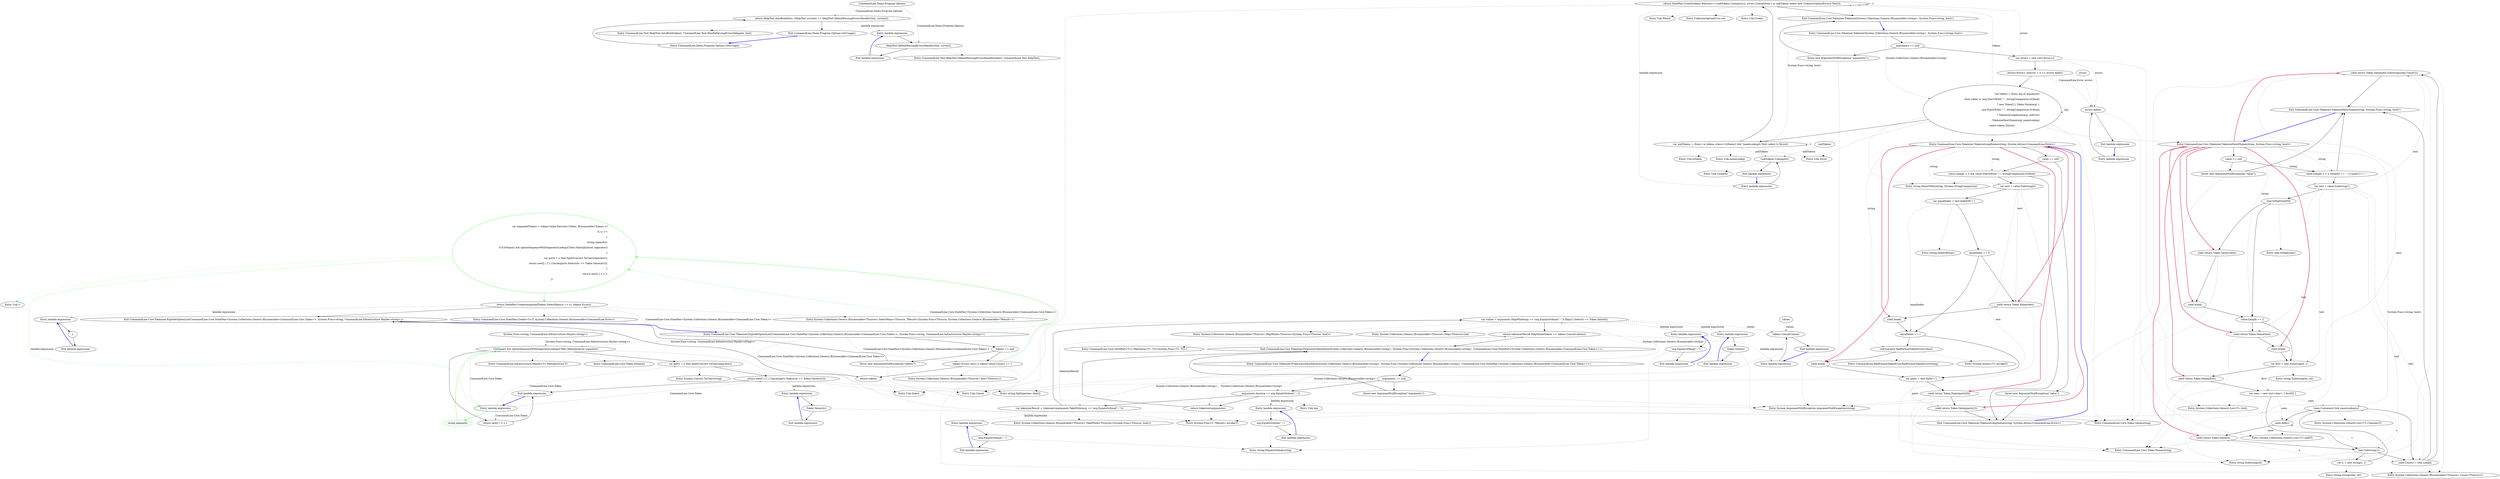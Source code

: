 digraph  {
n8 [label="CommandLine.Demo.Program.Options", span=""];
n0 [label="Entry CommandLine.Demo.Program.Options.GetUsage()", span="91-91", cluster="CommandLine.Demo.Program.Options.GetUsage()"];
n1 [label="return HelpText.AutoBuild(this, (HelpText current) => HelpText.DefaultParsingErrorsHandler(this, current));", span="93-93", cluster="CommandLine.Demo.Program.Options.GetUsage()"];
n2 [label="Exit CommandLine.Demo.Program.Options.GetUsage()", span="91-91", cluster="CommandLine.Demo.Program.Options.GetUsage()"];
n3 [label="Entry CommandLine.Text.HelpText.AutoBuild(object, CommandLine.Text.HandleParsingErrorsDelegate, bool)", span="215-215", cluster="CommandLine.Text.HelpText.AutoBuild(object, CommandLine.Text.HandleParsingErrorsDelegate, bool)"];
n4 [label="Entry lambda expression", span="93-93", cluster="lambda expression"];
n5 [label="HelpText.DefaultParsingErrorsHandler(this, current)", span="93-93", cluster="lambda expression"];
n6 [label="Exit lambda expression", span="93-93", cluster="lambda expression"];
n7 [label="Entry CommandLine.Text.HelpText.DefaultParsingErrorsHandler(object, CommandLine.Text.HelpText)", span="254-254", cluster="CommandLine.Text.HelpText.DefaultParsingErrorsHandler(object, CommandLine.Text.HelpText)"];
d67 [label="var expandedTokens = tokens.Value.Pairwise<Token, IEnumerable<Token>>(\r\n                (f, s) =>\r\n                    {\r\n                        string separator;\r\n                        if (f.IsName() && optionSequenceWithSeparatorLookup(f.Text).MatchJust(out separator))\r\n                        {\r\n                            var parts = s.Text.Split(Convert.ToChar(separator));\r\n                            return new[] { f }.Concat(parts.Select(str => Token.Value(str)));\r\n                        }\r\n                        return new[] { f, s };\r\n                    })", span="59-69", cluster="CommandLine.Core.Tokenizer.ExplodeOptionList(CommandLine.Core.StatePair<System.Collections.Generic.IEnumerable<CommandLine.Core.Token>>, System.Func<string, CommandLine.Infrastructure.Maybe<string>>)", color=green, community=0];
d62 [label="Entry CommandLine.Core.Tokenizer.ExplodeOptionList(CommandLine.Core.StatePair<System.Collections.Generic.IEnumerable<CommandLine.Core.Token>>, System.Func<string, CommandLine.Infrastructure.Maybe<string>>)", span="48-48", cluster="CommandLine.Core.Tokenizer.ExplodeOptionList(CommandLine.Core.StatePair<System.Collections.Generic.IEnumerable<CommandLine.Core.Token>>, System.Func<string, CommandLine.Infrastructure.Maybe<string>>)"];
d65 [label="tokens.Errors.Any() || tokens.Value.Count() == 1", span="54-54", cluster="CommandLine.Core.Tokenizer.ExplodeOptionList(CommandLine.Core.StatePair<System.Collections.Generic.IEnumerable<CommandLine.Core.Token>>, System.Func<string, CommandLine.Infrastructure.Maybe<string>>)"];
d68 [label="return StatePair.Create(expandedTokens.SelectMany(x => x), tokens.Errors);", span="71-71", cluster="CommandLine.Core.Tokenizer.ExplodeOptionList(CommandLine.Core.StatePair<System.Collections.Generic.IEnumerable<CommandLine.Core.Token>>, System.Func<string, CommandLine.Infrastructure.Maybe<string>>)"];
d72 [label="Entry Unk.>", span="", cluster="Unk.>"];
d75 [label="Entry lambda expression", span="60-69", cluster="lambda expression"];
d76 [label="string separator", span="62-62", cluster="lambda expression", color=green, community=0];
d77 [label="f.IsName() && optionSequenceWithSeparatorLookup(f.Text).MatchJust(out separator)", span="63-63", cluster="lambda expression"];
d69 [label="Exit CommandLine.Core.Tokenizer.ExplodeOptionList(CommandLine.Core.StatePair<System.Collections.Generic.IEnumerable<CommandLine.Core.Token>>, System.Func<string, CommandLine.Infrastructure.Maybe<string>>)", span="48-48", cluster="CommandLine.Core.Tokenizer.ExplodeOptionList(CommandLine.Core.StatePair<System.Collections.Generic.IEnumerable<CommandLine.Core.Token>>, System.Func<string, CommandLine.Infrastructure.Maybe<string>>)"];
d63 [label="tokens == null", span="52-52", cluster="CommandLine.Core.Tokenizer.ExplodeOptionList(CommandLine.Core.StatePair<System.Collections.Generic.IEnumerable<CommandLine.Core.Token>>, System.Func<string, CommandLine.Infrastructure.Maybe<string>>)"];
d66 [label="return tokens;", span="56-56", cluster="CommandLine.Core.Tokenizer.ExplodeOptionList(CommandLine.Core.StatePair<System.Collections.Generic.IEnumerable<CommandLine.Core.Token>>, System.Func<string, CommandLine.Infrastructure.Maybe<string>>)"];
d70 [label="Entry System.Collections.Generic.IEnumerable<TSource>.Any<TSource>()", span="0-0", cluster="System.Collections.Generic.IEnumerable<TSource>.Any<TSource>()"];
d71 [label="Entry System.Collections.Generic.IEnumerable<TSource>.Count<TSource>()", span="0-0", cluster="System.Collections.Generic.IEnumerable<TSource>.Count<TSource>()"];
d73 [label="Entry System.Collections.Generic.IEnumerable<TSource>.SelectMany<TSource, TResult>(System.Func<TSource, System.Collections.Generic.IEnumerable<TResult>>)", span="0-0", cluster="System.Collections.Generic.IEnumerable<TSource>.SelectMany<TSource, TResult>(System.Func<TSource, System.Collections.Generic.IEnumerable<TResult>>)"];
d74 [label="Entry CommandLine.Core.StatePair.Create<T>(T, System.Collections.Generic.IEnumerable<CommandLine.Error>)", span="61-61", cluster="CommandLine.Core.StatePair.Create<T>(T, System.Collections.Generic.IEnumerable<CommandLine.Error>)"];
d89 [label="Entry lambda expression", span="71-71", cluster="lambda expression"];
d81 [label="Exit lambda expression", span="60-69", cluster="lambda expression"];
d78 [label="var parts = s.Text.Split(Convert.ToChar(separator))", span="65-65", cluster="lambda expression"];
d79 [label="return new[] { f }.Concat(parts.Select(str => Token.Value(str)));", span="66-66", cluster="lambda expression"];
d80 [label="return new[] { f, s };", span="68-68", cluster="lambda expression"];
d140 [label="System.Func<string, CommandLine.Infrastructure.Maybe<string>>", span=""];
d82 [label="Entry CommandLine.Core.Token.IsName()", span="72-72", cluster="CommandLine.Core.Token.IsName()"];
d41 [label="Entry System.Func<T, TResult>.Invoke(T)", span="0-0", cluster="System.Func<T, TResult>.Invoke(T)"];
d83 [label="Entry CommandLine.Infrastructure.Maybe<T>.MatchJust(out T)", span="31-31", cluster="CommandLine.Infrastructure.Maybe<T>.MatchJust(out T)"];
d64 [label="throw new ArgumentNullException(''tokens'');", span="52-52", cluster="CommandLine.Core.Tokenizer.ExplodeOptionList(CommandLine.Core.StatePair<System.Collections.Generic.IEnumerable<CommandLine.Core.Token>>, System.Func<string, CommandLine.Infrastructure.Maybe<string>>)"];
d111 [label="yield return Token.Value(text.Substring(seen.Count()));", span="119-119", cluster="CommandLine.Core.Tokenizer.TokenizeShortName(string, System.Func<string, bool>)"];
d110 [label="seen.Count() < text.Length", span="117-117", cluster="CommandLine.Core.Tokenizer.TokenizeShortName(string, System.Func<string, bool>)"];
d91 [label="Exit lambda expression", span="71-71", cluster="lambda expression"];
d90 [label=x, span="71-71", cluster="lambda expression"];
d84 [label="Entry System.Convert.ToChar(string)", span="0-0", cluster="System.Convert.ToChar(string)"];
d85 [label="Entry string.Split(params char[])", span="0-0", cluster="string.Split(params char[])"];
d44 [label="Entry Unk.Select", span="", cluster="Unk.Select"];
d20 [label="Entry Unk.Concat", span="", cluster="Unk.Concat"];
d86 [label="Entry lambda expression", span="66-66", cluster="lambda expression"];
d34 [label="var tokenizerResult = tokenizer(arguments.TakeWhile(arg => !arg.EqualsOrdinal(''--'')))", span="41-41", cluster="CommandLine.Core.Tokenizer.PreprocessDashDash(System.Collections.Generic.IEnumerable<string>, System.Func<System.Collections.Generic.IEnumerable<string>, CommandLine.Core.StatePair<System.Collections.Generic.IEnumerable<CommandLine.Core.Token>>>)"];
d37 [label="return tokenizer(arguments);", span="45-45", cluster="CommandLine.Core.Tokenizer.PreprocessDashDash(System.Collections.Generic.IEnumerable<string>, System.Func<System.Collections.Generic.IEnumerable<string>, CommandLine.Core.StatePair<System.Collections.Generic.IEnumerable<CommandLine.Core.Token>>>)"];
d107 [label="!seen.Contains(c) && nameLookup(n)", span="107-107", cluster="CommandLine.Core.Tokenizer.TokenizeShortName(string, System.Func<string, bool>)"];
d9 [label="Entry System.ArgumentNullException.ArgumentNullException(string)", span="0-0", cluster="System.ArgumentNullException.ArgumentNullException(string)"];
d14 [label="Entry CommandLine.Core.Tokenizer.TokenizeShortName(string, System.Func<string, bool>)", span="74-74", cluster="CommandLine.Core.Tokenizer.TokenizeShortName(string, System.Func<string, bool>)"];
d95 [label="var text = value.Substring(1)", span="85-85", cluster="CommandLine.Core.Tokenizer.TokenizeShortName(string, System.Func<string, bool>)"];
d104 [label="var seen = new List<char> { first[0] }", span="102-102", cluster="CommandLine.Core.Tokenizer.TokenizeShortName(string, System.Func<string, bool>)"];
d112 [label="Exit CommandLine.Core.Tokenizer.TokenizeShortName(string, System.Func<string, bool>)", span="74-74", cluster="CommandLine.Core.Tokenizer.TokenizeShortName(string, System.Func<string, bool>)"];
d113 [label="Entry string.Substring(int)", span="0-0", cluster="string.Substring(int)"];
d12 [label="Entry CommandLine.Core.Token.Value(string)", span="26-26", cluster="CommandLine.Core.Token.Value(string)"];
d105 [label="text.Substring(1)", span="104-104", cluster="CommandLine.Core.Tokenizer.TokenizeShortName(string, System.Func<string, bool>)"];
d130 [label="var parts = text.Split('=')", span="147-147", cluster="CommandLine.Core.Tokenizer.TokenizeLongName(string, System.Action<CommandLine.Error>)"];
d35 [label="var values = arguments.SkipWhile(arg => !arg.EqualsOrdinal(''--'')).Skip(1).Select(t => Token.Value(t))", span="42-42", cluster="CommandLine.Core.Tokenizer.PreprocessDashDash(System.Collections.Generic.IEnumerable<string>, System.Func<System.Collections.Generic.IEnumerable<string>, CommandLine.Core.StatePair<System.Collections.Generic.IEnumerable<CommandLine.Core.Token>>>)"];
d7 [label="return StatePair.Create(tokens.Where(x=>!unkTokens.Contains(x)), errors.Concat(from t in unkTokens select new UnknownOptionError(t.Text)));", span="30-30", cluster="CommandLine.Core.Tokenizer.Tokenize(System.Collections.Generic.IEnumerable<string>, System.Func<string, bool>)"];
d60 [label="tokens.Concat(values)", span="43-43", cluster="lambda expression"];
d88 [label="Exit lambda expression", span="66-66", cluster="lambda expression"];
d87 [label="Token.Value(str)", span="66-66", cluster="lambda expression"];
d30 [label="Entry CommandLine.Core.Tokenizer.PreprocessDashDash(System.Collections.Generic.IEnumerable<string>, System.Func<System.Collections.Generic.IEnumerable<string>, CommandLine.Core.StatePair<System.Collections.Generic.IEnumerable<CommandLine.Core.Token>>>)", span="33-33", cluster="CommandLine.Core.Tokenizer.PreprocessDashDash(System.Collections.Generic.IEnumerable<string>, System.Func<System.Collections.Generic.IEnumerable<string>, CommandLine.Core.StatePair<System.Collections.Generic.IEnumerable<CommandLine.Core.Token>>>)"];
d33 [label="arguments.Any(arg => arg.EqualsOrdinal(''--''))", span="39-39", cluster="CommandLine.Core.Tokenizer.PreprocessDashDash(System.Collections.Generic.IEnumerable<string>, System.Func<System.Collections.Generic.IEnumerable<string>, CommandLine.Core.StatePair<System.Collections.Generic.IEnumerable<CommandLine.Core.Token>>>)"];
d40 [label="Entry System.Collections.Generic.IEnumerable<TSource>.TakeWhile<TSource>(System.Func<TSource, bool>)", span="0-0", cluster="System.Collections.Generic.IEnumerable<TSource>.TakeWhile<TSource>(System.Func<TSource, bool>)"];
d50 [label="Entry lambda expression", span="41-41", cluster="lambda expression"];
d36 [label="return tokenizerResult.MapValue(tokens => tokens.Concat(values));", span="43-43", cluster="CommandLine.Core.Tokenizer.PreprocessDashDash(System.Collections.Generic.IEnumerable<string>, System.Func<System.Collections.Generic.IEnumerable<string>, CommandLine.Core.StatePair<System.Collections.Generic.IEnumerable<CommandLine.Core.Token>>>)"];
d38 [label="Exit CommandLine.Core.Tokenizer.PreprocessDashDash(System.Collections.Generic.IEnumerable<string>, System.Func<System.Collections.Generic.IEnumerable<string>, CommandLine.Core.StatePair<System.Collections.Generic.IEnumerable<CommandLine.Core.Token>>>)", span="33-33", cluster="CommandLine.Core.Tokenizer.PreprocessDashDash(System.Collections.Generic.IEnumerable<string>, System.Func<System.Collections.Generic.IEnumerable<string>, CommandLine.Core.StatePair<System.Collections.Generic.IEnumerable<CommandLine.Core.Token>>>)"];
d106 [label="var n = new string(c, 1)", span="106-106", cluster="CommandLine.Core.Tokenizer.TokenizeShortName(string, System.Func<string, bool>)"];
d108 [label="seen.Add(c)", span="109-109", cluster="CommandLine.Core.Tokenizer.TokenizeShortName(string, System.Func<string, bool>)"];
d118 [label="Entry System.Collections.Generic.List<T>.Contains(T)", span="0-0", cluster="System.Collections.Generic.List<T>.Contains(T)"];
d2 [label="throw new ArgumentNullException(''arguments'');", span="15-15", cluster="CommandLine.Core.Tokenizer.Tokenize(System.Collections.Generic.IEnumerable<string>, System.Func<string, bool>)"];
d32 [label="throw new ArgumentNullException(''arguments'');", span="37-37", cluster="CommandLine.Core.Tokenizer.PreprocessDashDash(System.Collections.Generic.IEnumerable<string>, System.Func<System.Collections.Generic.IEnumerable<string>, CommandLine.Core.StatePair<System.Collections.Generic.IEnumerable<CommandLine.Core.Token>>>)"];
d93 [label="throw new ArgumentNullException(''value'');", span="80-80", cluster="CommandLine.Core.Tokenizer.TokenizeShortName(string, System.Func<string, bool>)"];
d120 [label="throw new ArgumentNullException(''value'');", span="130-130", cluster="CommandLine.Core.Tokenizer.TokenizeLongName(string, System.Action<CommandLine.Error>)"];
d5 [label="var tokens = (from arg in arguments\r\n                          from token in !arg.StartsWith(''-'', StringComparison.Ordinal)\r\n                               ? new Token[] { Token.Value(arg) }\r\n                               : arg.StartsWith(''--'', StringComparison.Ordinal)\r\n                                     ? TokenizeLongName(arg, onError)\r\n                                     : TokenizeShortName(arg, nameLookup)\r\n                          select token).ToList()", span="20-26", cluster="CommandLine.Core.Tokenizer.Tokenize(System.Collections.Generic.IEnumerable<string>, System.Func<string, bool>)"];
d92 [label="value == null", span="78-78", cluster="CommandLine.Core.Tokenizer.TokenizeShortName(string, System.Func<string, bool>)"];
d97 [label="yield return Token.Value(value);", span="89-89", cluster="CommandLine.Core.Tokenizer.TokenizeShortName(string, System.Func<string, bool>)"];
d98 [label="yield break;", span="90-90", cluster="CommandLine.Core.Tokenizer.TokenizeShortName(string, System.Func<string, bool>)"];
d100 [label="yield return Token.Name(text);", span="95-95", cluster="CommandLine.Core.Tokenizer.TokenizeShortName(string, System.Func<string, bool>)"];
d101 [label="yield break;", span="96-96", cluster="CommandLine.Core.Tokenizer.TokenizeShortName(string, System.Func<string, bool>)"];
d103 [label="yield return Token.Name(first);", span="100-100", cluster="CommandLine.Core.Tokenizer.TokenizeShortName(string, System.Func<string, bool>)"];
d109 [label="yield return Token.Name(n);", span="110-110", cluster="CommandLine.Core.Tokenizer.TokenizeShortName(string, System.Func<string, bool>)"];
d94 [label="value.Length > 1 || value[0] == '-' || value[1] != '-'", span="83-83", cluster="CommandLine.Core.Tokenizer.TokenizeShortName(string, System.Func<string, bool>)"];
d99 [label="value.Length == 2", span="93-93", cluster="CommandLine.Core.Tokenizer.TokenizeShortName(string, System.Func<string, bool>)"];
d96 [label="char.IsDigit(text[0])", span="87-87", cluster="CommandLine.Core.Tokenizer.TokenizeShortName(string, System.Func<string, bool>)"];
d102 [label="var first = text.Substring(0, 1)", span="99-99", cluster="CommandLine.Core.Tokenizer.TokenizeShortName(string, System.Func<string, bool>)"];
d10 [label="Entry System.Collections.Generic.List<T>.List()", span="0-0", cluster="System.Collections.Generic.List<T>.List()"];
d122 [label="var text = value.Substring(2)", span="135-135", cluster="CommandLine.Core.Tokenizer.TokenizeLongName(string, System.Action<CommandLine.Error>)"];
d57 [label="Token.Value(t)", span="42-42", cluster="lambda expression"];
d132 [label="yield return Token.Value(parts[1]);", span="149-149", cluster="CommandLine.Core.Tokenizer.TokenizeLongName(string, System.Action<CommandLine.Error>)"];
d129 [label="yield break;", span="145-145", cluster="CommandLine.Core.Tokenizer.TokenizeLongName(string, System.Action<CommandLine.Error>)"];
d127 [label="equalIndex == 1", span="142-142", cluster="CommandLine.Core.Tokenizer.TokenizeLongName(string, System.Action<CommandLine.Error>)"];
d131 [label="yield return Token.Name(parts[0]);", span="148-148", cluster="CommandLine.Core.Tokenizer.TokenizeLongName(string, System.Action<CommandLine.Error>)"];
d42 [label="Entry System.Collections.Generic.IEnumerable<TSource>.SkipWhile<TSource>(System.Func<TSource, bool>)", span="0-0", cluster="System.Collections.Generic.IEnumerable<TSource>.SkipWhile<TSource>(System.Func<TSource, bool>)"];
d43 [label="Entry System.Collections.Generic.IEnumerable<TSource>.Skip<TSource>(int)", span="0-0", cluster="System.Collections.Generic.IEnumerable<TSource>.Skip<TSource>(int)"];
d53 [label="Entry lambda expression", span="42-42", cluster="lambda expression"];
d56 [label="Entry lambda expression", span="42-42", cluster="lambda expression"];
d6 [label="var unkTokens = (from t in tokens where t.IsName() && !nameLookup(t.Text) select t).ToList()", span="28-28", cluster="CommandLine.Core.Tokenizer.Tokenize(System.Collections.Generic.IEnumerable<string>, System.Func<string, bool>)"];
d3 [label="var errors = new List<Error>()", span="17-17", cluster="CommandLine.Core.Tokenizer.Tokenize(System.Collections.Generic.IEnumerable<string>, System.Func<string, bool>)"];
d8 [label="Exit CommandLine.Core.Tokenizer.Tokenize(System.Collections.Generic.IEnumerable<string>, System.Func<string, bool>)", span="11-11", cluster="CommandLine.Core.Tokenizer.Tokenize(System.Collections.Generic.IEnumerable<string>, System.Func<string, bool>)"];
d18 [label="Entry Unk.Where", span="", cluster="Unk.Where"];
d19 [label="Entry UnknownOptionError.cstr", span="", cluster="UnknownOptionError.cstr"];
d21 [label="Entry Unk.Create", span="", cluster="Unk.Create"];
d26 [label="Entry lambda expression", span="30-30", cluster="lambda expression"];
d139 [label=values, span=""];
d59 [label="Entry lambda expression", span="43-43", cluster="lambda expression"];
d61 [label="Exit lambda expression", span="43-43", cluster="lambda expression"];
d31 [label="arguments == null", span="37-37", cluster="CommandLine.Core.Tokenizer.PreprocessDashDash(System.Collections.Generic.IEnumerable<string>, System.Func<System.Collections.Generic.IEnumerable<string>, CommandLine.Core.StatePair<System.Collections.Generic.IEnumerable<CommandLine.Core.Token>>>)"];
d39 [label="Entry Unk.Any", span="", cluster="Unk.Any"];
d46 [label="Entry lambda expression", span="39-39", cluster="lambda expression"];
d52 [label="Exit lambda expression", span="41-41", cluster="lambda expression"];
d51 [label="!arg.EqualsOrdinal(''--'')", span="41-41", cluster="lambda expression"];
d45 [label="Entry CommandLine.Core.StatePair<T1>.MapValue<T1, T2>(System.Func<T1, T2>)", span="69-69", cluster="CommandLine.Core.StatePair<T1>.MapValue<T1, T2>(System.Func<T1, T2>)"];
d117 [label="Entry string.String(char, int)", span="0-0", cluster="string.String(char, int)"];
d25 [label="Entry System.Collections.Generic.List<T>.Add(T)", span="0-0", cluster="System.Collections.Generic.List<T>.Add(T)"];
d1 [label="arguments == null", span="15-15", cluster="CommandLine.Core.Tokenizer.Tokenize(System.Collections.Generic.IEnumerable<string>, System.Func<string, bool>)"];
d119 [label="value == null", span="128-128", cluster="CommandLine.Core.Tokenizer.TokenizeLongName(string, System.Action<CommandLine.Error>)"];
d133 [label="Exit CommandLine.Core.Tokenizer.TokenizeLongName(string, System.Action<CommandLine.Error>)", span="124-124", cluster="CommandLine.Core.Tokenizer.TokenizeLongName(string, System.Action<CommandLine.Error>)"];
d0 [label="Entry CommandLine.Core.Tokenizer.Tokenize(System.Collections.Generic.IEnumerable<string>, System.Func<string, bool>)", span="11-11", cluster="CommandLine.Core.Tokenizer.Tokenize(System.Collections.Generic.IEnumerable<string>, System.Func<string, bool>)"];
d4 [label="Action<Error> onError = e => errors.Add(e)", span="18-18", cluster="CommandLine.Core.Tokenizer.Tokenize(System.Collections.Generic.IEnumerable<string>, System.Func<string, bool>)"];
d11 [label="Entry string.StartsWith(string, System.StringComparison)", span="0-0", cluster="string.StartsWith(string, System.StringComparison)"];
d13 [label="Entry CommandLine.Core.Tokenizer.TokenizeLongName(string, System.Action<CommandLine.Error>)", span="124-124", cluster="CommandLine.Core.Tokenizer.TokenizeLongName(string, System.Action<CommandLine.Error>)"];
d15 [label="Entry Unk.ToList", span="", cluster="Unk.ToList"];
d115 [label="Entry CommandLine.Core.Token.Name(string)", span="19-19", cluster="CommandLine.Core.Token.Name(string)"];
d114 [label="Entry char.IsDigit(char)", span="0-0", cluster="char.IsDigit(char)"];
d116 [label="Entry string.Substring(int, int)", span="0-0", cluster="string.Substring(int, int)"];
d121 [label="value.Length > 2 && value.StartsWith(''--'', StringComparison.Ordinal)", span="133-133", cluster="CommandLine.Core.Tokenizer.TokenizeLongName(string, System.Action<CommandLine.Error>)"];
d123 [label="var equalIndex = text.IndexOf('=')", span="136-136", cluster="CommandLine.Core.Tokenizer.TokenizeLongName(string, System.Action<CommandLine.Error>)"];
d125 [label="yield return Token.Name(text);", span="139-139", cluster="CommandLine.Core.Tokenizer.TokenizeLongName(string, System.Action<CommandLine.Error>)"];
d58 [label="Exit lambda expression", span="42-42", cluster="lambda expression"];
d128 [label="onError(new BadFormatTokenError(value))", span="144-144", cluster="CommandLine.Core.Tokenizer.TokenizeLongName(string, System.Action<CommandLine.Error>)"];
d126 [label="yield break;", span="140-140", cluster="CommandLine.Core.Tokenizer.TokenizeLongName(string, System.Action<CommandLine.Error>)"];
d124 [label="equalIndex <= 0", span="137-137", cluster="CommandLine.Core.Tokenizer.TokenizeLongName(string, System.Action<CommandLine.Error>)"];
d55 [label="Exit lambda expression", span="42-42", cluster="lambda expression"];
d54 [label="!arg.EqualsOrdinal(''--'')", span="42-42", cluster="lambda expression"];
d16 [label="Entry Unk.IsName", span="", cluster="Unk.IsName"];
d17 [label="Entry Unk.nameLookup", span="", cluster="Unk.nameLookup"];
d27 [label="!unkTokens.Contains(x)", span="30-30", cluster="lambda expression"];
d23 [label="errors.Add(e)", span="18-18", cluster="lambda expression"];
d28 [label="Exit lambda expression", span="30-30", cluster="lambda expression"];
d48 [label="Exit lambda expression", span="39-39", cluster="lambda expression"];
d47 [label="arg.EqualsOrdinal(''--'')", span="39-39", cluster="lambda expression"];
d49 [label="Entry string.EqualsOrdinal(string)", span="34-34", cluster="string.EqualsOrdinal(string)"];
d134 [label="Entry string.IndexOf(char)", span="0-0", cluster="string.IndexOf(char)"];
d135 [label="Entry CommandLine.BadFormatTokenError.BadFormatTokenError(string)", span="188-188", cluster="CommandLine.BadFormatTokenError.BadFormatTokenError(string)"];
d136 [label="Entry System.Action<T>.Invoke(T)", span="0-0", cluster="System.Action<T>.Invoke(T)"];
d138 [label=unkTokens, span=""];
d29 [label="Entry Unk.Contains", span="", cluster="Unk.Contains"];
d137 [label=errors, span=""];
d22 [label="Entry lambda expression", span="18-18", cluster="lambda expression"];
d24 [label="Exit lambda expression", span="18-18", cluster="lambda expression"];
n8 -> n1  [key=1, style=dashed, color=darkseagreen4, label="CommandLine.Demo.Program.Options"];
n8 -> n5  [key=1, style=dashed, color=darkseagreen4, label="CommandLine.Demo.Program.Options"];
n0 -> n1  [key=0, style=solid];
n1 -> n2  [key=0, style=solid];
n1 -> n3  [key=2, style=dotted];
n1 -> n4  [key=1, style=dashed, color=darkseagreen4, label="lambda expression"];
n2 -> n0  [key=0, style=bold, color=blue];
n4 -> n5  [key=0, style=solid];
n5 -> n6  [key=0, style=solid];
n5 -> n7  [key=2, style=dotted];
n6 -> n4  [key=0, style=bold, color=blue];
d67 -> d68  [key=0, style=solid, color=green];
d67 -> d72  [key=2, style=dotted, color=green];
d67 -> d75  [key=1, style=dashed, color=green, label="lambda expression"];
d62 -> d67  [key=1, style=dashed, color=green, label="CommandLine.Core.StatePair<System.Collections.Generic.IEnumerable<CommandLine.Core.Token>>"];
d62 -> d63  [key=0, style=solid];
d62 -> d65  [key=1, style=dashed, color=darkseagreen4, label="CommandLine.Core.StatePair<System.Collections.Generic.IEnumerable<CommandLine.Core.Token>>"];
d62 -> d66  [key=1, style=dashed, color=darkseagreen4, label="CommandLine.Core.StatePair<System.Collections.Generic.IEnumerable<CommandLine.Core.Token>>"];
d62 -> d77  [key=1, style=dashed, color=darkseagreen4, label="System.Func<string, CommandLine.Infrastructure.Maybe<string>>"];
d62 -> d68  [key=1, style=dashed, color=darkseagreen4, label="CommandLine.Core.StatePair<System.Collections.Generic.IEnumerable<CommandLine.Core.Token>>"];
d65 -> d67  [key=0, style=solid, color=green];
d65 -> d66  [key=0, style=solid];
d65 -> d70  [key=2, style=dotted];
d65 -> d71  [key=2, style=dotted];
d68 -> d69  [key=0, style=solid];
d68 -> d73  [key=2, style=dotted];
d68 -> d74  [key=2, style=dotted];
d68 -> d89  [key=1, style=dashed, color=darkseagreen4, label="lambda expression"];
d75 -> d76  [key=0, style=solid, color=green];
d75 -> d77  [key=1, style=dashed, color=darkseagreen4, label="CommandLine.Core.Token"];
d75 -> d78  [key=1, style=dashed, color=darkseagreen4, label="CommandLine.Core.Token"];
d75 -> d79  [key=1, style=dashed, color=darkseagreen4, label="CommandLine.Core.Token"];
d75 -> d80  [key=1, style=dashed, color=darkseagreen4, label="CommandLine.Core.Token"];
d76 -> d77  [key=0, style=solid, color=green];
d77 -> d78  [key=0, style=solid];
d77 -> d80  [key=0, style=solid];
d77 -> d82  [key=2, style=dotted];
d77 -> d41  [key=2, style=dotted];
d77 -> d83  [key=2, style=dotted];
d69 -> d62  [key=0, style=bold, color=blue];
d63 -> d65  [key=0, style=solid];
d63 -> d64  [key=0, style=solid];
d66 -> d69  [key=0, style=solid];
d89 -> d90  [key=0, style=solid];
d81 -> d75  [key=0, style=bold, color=blue];
d78 -> d79  [key=0, style=solid];
d78 -> d84  [key=2, style=dotted];
d78 -> d85  [key=2, style=dotted];
d79 -> d81  [key=0, style=solid];
d79 -> d44  [key=2, style=dotted];
d79 -> d20  [key=2, style=dotted];
d79 -> d86  [key=1, style=dashed, color=darkseagreen4, label="lambda expression"];
d80 -> d81  [key=0, style=solid];
d140 -> d77  [key=1, style=dashed, color=darkseagreen4, label="System.Func<string, CommandLine.Infrastructure.Maybe<string>>"];
d64 -> d69  [key=0, style=solid];
d64 -> d9  [key=2, style=dotted];
d111 -> d71  [key=2, style=dotted];
d111 -> d112  [key=0, style=solid];
d111 -> d113  [key=2, style=dotted];
d111 -> d12  [key=2, style=dotted];
d110 -> d71  [key=2, style=dotted];
d110 -> d111  [key=0, style=solid];
d110 -> d112  [key=0, style=solid];
d91 -> d89  [key=0, style=bold, color=blue];
d90 -> d91  [key=0, style=solid];
d86 -> d87  [key=0, style=solid];
d34 -> d41  [key=2, style=dotted];
d34 -> d35  [key=0, style=solid];
d34 -> d40  [key=2, style=dotted];
d34 -> d50  [key=1, style=dashed, color=darkseagreen4, label="lambda expression"];
d34 -> d36  [key=1, style=dashed, color=darkseagreen4, label=tokenizerResult];
d37 -> d41  [key=2, style=dotted];
d37 -> d38  [key=0, style=solid];
d107 -> d41  [key=2, style=dotted];
d107 -> d110  [key=0, style=solid];
d107 -> d108  [key=0, style=solid];
d107 -> d118  [key=2, style=dotted];
d14 -> d111  [key=0, style=bold, color=crimson];
d14 -> d107  [key=1, style=dashed, color=darkseagreen4, label="System.Func<string, bool>"];
d14 -> d92  [key=0, style=solid];
d14 -> d97  [key=0, style=bold, color=crimson];
d14 -> d98  [key=0, style=bold, color=crimson];
d14 -> d100  [key=0, style=bold, color=crimson];
d14 -> d101  [key=0, style=bold, color=crimson];
d14 -> d103  [key=0, style=bold, color=crimson];
d14 -> d109  [key=0, style=bold, color=crimson];
d14 -> d94  [key=1, style=dashed, color=darkseagreen4, label=string];
d14 -> d95  [key=1, style=dashed, color=darkseagreen4, label=string];
d14 -> d99  [key=1, style=dashed, color=darkseagreen4, label=string];
d95 -> d111  [key=1, style=dashed, color=darkseagreen4, label=text];
d95 -> d110  [key=1, style=dashed, color=darkseagreen4, label=text];
d95 -> d96  [key=0, style=solid];
d95 -> d113  [key=2, style=dotted];
d95 -> d100  [key=1, style=dashed, color=darkseagreen4, label=text];
d95 -> d102  [key=1, style=dashed, color=darkseagreen4, label=text];
d95 -> d105  [key=1, style=dashed, color=darkseagreen4, label=text];
d104 -> d111  [key=1, style=dashed, color=darkseagreen4, label=seen];
d104 -> d110  [key=1, style=dashed, color=darkseagreen4, label=seen];
d104 -> d107  [key=1, style=dashed, color=darkseagreen4, label=seen];
d104 -> d105  [key=0, style=solid];
d104 -> d10  [key=2, style=dotted];
d104 -> d108  [key=1, style=dashed, color=darkseagreen4, label=seen];
d112 -> d14  [key=0, style=bold, color=blue];
d105 -> d110  [key=0, style=solid];
d105 -> d107  [key=1, style=dashed, color=darkseagreen4, label=c];
d105 -> d113  [key=2, style=dotted];
d105 -> d106  [key=0, style=solid];
d105 -> d108  [key=1, style=dashed, color=darkseagreen4, label=c];
d130 -> d85  [key=2, style=dotted];
d130 -> d131  [key=0, style=solid];
d130 -> d132  [key=1, style=dashed, color=darkseagreen4, label=parts];
d35 -> d44  [key=2, style=dotted];
d35 -> d36  [key=0, style=solid];
d35 -> d42  [key=2, style=dotted];
d35 -> d43  [key=2, style=dotted];
d35 -> d53  [key=1, style=dashed, color=darkseagreen4, label="lambda expression"];
d35 -> d56  [key=1, style=dashed, color=darkseagreen4, label="lambda expression"];
d35 -> d60  [key=1, style=dashed, color=darkseagreen4, label=values];
d7 -> d20  [key=2, style=dotted];
d7 -> d7  [key=1, style=dashed, color=darkseagreen4, label=t];
d7 -> d8  [key=0, style=solid];
d7 -> d18  [key=2, style=dotted];
d7 -> d19  [key=2, style=dotted];
d7 -> d21  [key=2, style=dotted];
d7 -> d26  [key=1, style=dashed, color=darkseagreen4, label="lambda expression"];
d60 -> d20  [key=2, style=dotted];
d60 -> d61  [key=0, style=solid];
d88 -> d86  [key=0, style=bold, color=blue];
d87 -> d12  [key=2, style=dotted];
d87 -> d88  [key=0, style=solid];
d30 -> d34  [key=1, style=dashed, color=darkseagreen4, label="System.Collections.Generic.IEnumerable<string>"];
d30 -> d37  [key=1, style=dashed, color=darkseagreen4, label="System.Collections.Generic.IEnumerable<string>"];
d30 -> d35  [key=1, style=dashed, color=darkseagreen4, label="System.Collections.Generic.IEnumerable<string>"];
d30 -> d31  [key=0, style=solid];
d30 -> d33  [key=1, style=dashed, color=darkseagreen4, label="System.Collections.Generic.IEnumerable<string>"];
d33 -> d34  [key=0, style=solid];
d33 -> d37  [key=0, style=solid];
d33 -> d39  [key=2, style=dotted];
d33 -> d46  [key=1, style=dashed, color=darkseagreen4, label="lambda expression"];
d50 -> d51  [key=0, style=solid];
d36 -> d38  [key=0, style=solid];
d36 -> d45  [key=2, style=dotted];
d36 -> d59  [key=1, style=dashed, color=darkseagreen4, label="lambda expression"];
d38 -> d30  [key=0, style=bold, color=blue];
d106 -> d107  [key=0, style=solid];
d106 -> d117  [key=2, style=dotted];
d106 -> d109  [key=1, style=dashed, color=darkseagreen4, label=n];
d108 -> d109  [key=0, style=solid];
d108 -> d25  [key=2, style=dotted];
d2 -> d9  [key=2, style=dotted];
d2 -> d8  [key=0, style=solid];
d32 -> d9  [key=2, style=dotted];
d32 -> d38  [key=0, style=solid];
d93 -> d9  [key=2, style=dotted];
d93 -> d112  [key=0, style=solid];
d120 -> d9  [key=2, style=dotted];
d120 -> d133  [key=0, style=solid];
d5 -> d14  [key=2, style=dotted];
d5 -> d12  [key=2, style=dotted];
d5 -> d7  [key=1, style=dashed, color=darkseagreen4, label=tokens];
d5 -> d5  [key=1, style=dashed, color=darkseagreen4, label=arg];
d5 -> d6  [key=0, style=solid];
d5 -> d11  [key=2, style=dotted];
d5 -> d13  [key=2, style=dotted];
d5 -> d15  [key=2, style=dotted];
d92 -> d93  [key=0, style=solid];
d92 -> d94  [key=0, style=solid];
d97 -> d12  [key=2, style=dotted];
d97 -> d98  [key=0, style=solid];
d98 -> d99  [key=0, style=solid];
d100 -> d101  [key=0, style=solid];
d100 -> d115  [key=2, style=dotted];
d101 -> d102  [key=0, style=solid];
d103 -> d104  [key=0, style=solid];
d103 -> d115  [key=2, style=dotted];
d109 -> d105  [key=0, style=solid];
d109 -> d115  [key=2, style=dotted];
d94 -> d95  [key=0, style=solid];
d94 -> d112  [key=0, style=solid];
d99 -> d100  [key=0, style=solid];
d99 -> d102  [key=0, style=solid];
d96 -> d97  [key=0, style=solid];
d96 -> d99  [key=0, style=solid];
d96 -> d114  [key=2, style=dotted];
d102 -> d104  [key=1, style=dashed, color=darkseagreen4, label=first];
d102 -> d103  [key=0, style=solid];
d102 -> d116  [key=2, style=dotted];
d122 -> d113  [key=2, style=dotted];
d122 -> d130  [key=1, style=dashed, color=darkseagreen4, label=text];
d122 -> d123  [key=0, style=solid];
d122 -> d125  [key=1, style=dashed, color=darkseagreen4, label=text];
d57 -> d12  [key=2, style=dotted];
d57 -> d58  [key=0, style=solid];
d132 -> d12  [key=2, style=dotted];
d132 -> d133  [key=0, style=solid];
d129 -> d130  [key=0, style=solid];
d127 -> d130  [key=0, style=solid];
d127 -> d128  [key=0, style=solid];
d131 -> d132  [key=0, style=solid];
d131 -> d115  [key=2, style=dotted];
d53 -> d54  [key=0, style=solid];
d56 -> d57  [key=0, style=solid];
d6 -> d7  [key=0, style=solid];
d6 -> d6  [key=1, style=dashed, color=darkseagreen4, label=t];
d6 -> d16  [key=2, style=dotted];
d6 -> d17  [key=2, style=dotted];
d6 -> d15  [key=2, style=dotted];
d6 -> d27  [key=1, style=dashed, color=darkseagreen4, label=unkTokens];
d3 -> d7  [key=1, style=dashed, color=darkseagreen4, label=errors];
d3 -> d10  [key=2, style=dotted];
d3 -> d4  [key=0, style=solid];
d3 -> d23  [key=1, style=dashed, color=darkseagreen4, label=errors];
d8 -> d0  [key=0, style=bold, color=blue];
d26 -> d27  [key=0, style=solid];
d139 -> d60  [key=1, style=dashed, color=darkseagreen4, label=values];
d59 -> d60  [key=0, style=solid];
d61 -> d59  [key=0, style=bold, color=blue];
d31 -> d33  [key=0, style=solid];
d31 -> d32  [key=0, style=solid];
d46 -> d47  [key=0, style=solid];
d52 -> d50  [key=0, style=bold, color=blue];
d51 -> d52  [key=0, style=solid];
d51 -> d49  [key=2, style=dotted];
d1 -> d2  [key=0, style=solid];
d1 -> d3  [key=0, style=solid];
d119 -> d120  [key=0, style=solid];
d119 -> d121  [key=0, style=solid];
d133 -> d13  [key=0, style=bold, color=blue];
d0 -> d5  [key=1, style=dashed, color=darkseagreen4, label="System.Collections.Generic.IEnumerable<string>"];
d0 -> d6  [key=1, style=dashed, color=darkseagreen4, label="System.Func<string, bool>"];
d0 -> d1  [key=0, style=solid];
d4 -> d5  [key=0, style=solid];
d4 -> d23  [key=1, style=dashed, color=darkseagreen4, label="CommandLine.Error"];
d13 -> d122  [key=1, style=dashed, color=darkseagreen4, label=string];
d13 -> d132  [key=0, style=bold, color=crimson];
d13 -> d129  [key=0, style=bold, color=crimson];
d13 -> d131  [key=0, style=bold, color=crimson];
d13 -> d119  [key=0, style=solid];
d13 -> d125  [key=0, style=bold, color=crimson];
d13 -> d126  [key=0, style=bold, color=crimson];
d13 -> d121  [key=1, style=dashed, color=darkseagreen4, label=string];
d13 -> d128  [key=1, style=dashed, color=darkseagreen4, label=string];
d121 -> d122  [key=0, style=solid];
d121 -> d133  [key=0, style=solid];
d121 -> d11  [key=2, style=dotted];
d123 -> d127  [key=1, style=dashed, color=darkseagreen4, label=equalIndex];
d123 -> d124  [key=0, style=solid];
d123 -> d134  [key=2, style=dotted];
d125 -> d115  [key=2, style=dotted];
d125 -> d126  [key=0, style=solid];
d58 -> d56  [key=0, style=bold, color=blue];
d128 -> d129  [key=0, style=solid];
d128 -> d135  [key=2, style=dotted];
d128 -> d136  [key=2, style=dotted];
d126 -> d127  [key=0, style=solid];
d124 -> d127  [key=0, style=solid];
d124 -> d125  [key=0, style=solid];
d55 -> d53  [key=0, style=bold, color=blue];
d54 -> d55  [key=0, style=solid];
d54 -> d49  [key=2, style=dotted];
d27 -> d28  [key=0, style=solid];
d27 -> d29  [key=2, style=dotted];
d23 -> d25  [key=2, style=dotted];
d23 -> d24  [key=0, style=solid];
d28 -> d26  [key=0, style=bold, color=blue];
d48 -> d46  [key=0, style=bold, color=blue];
d47 -> d48  [key=0, style=solid];
d47 -> d49  [key=2, style=dotted];
d138 -> d27  [key=1, style=dashed, color=darkseagreen4, label=unkTokens];
d137 -> d23  [key=1, style=dashed, color=darkseagreen4, label=errors];
d22 -> d23  [key=0, style=solid];
d24 -> d22  [key=0, style=bold, color=blue];
}
